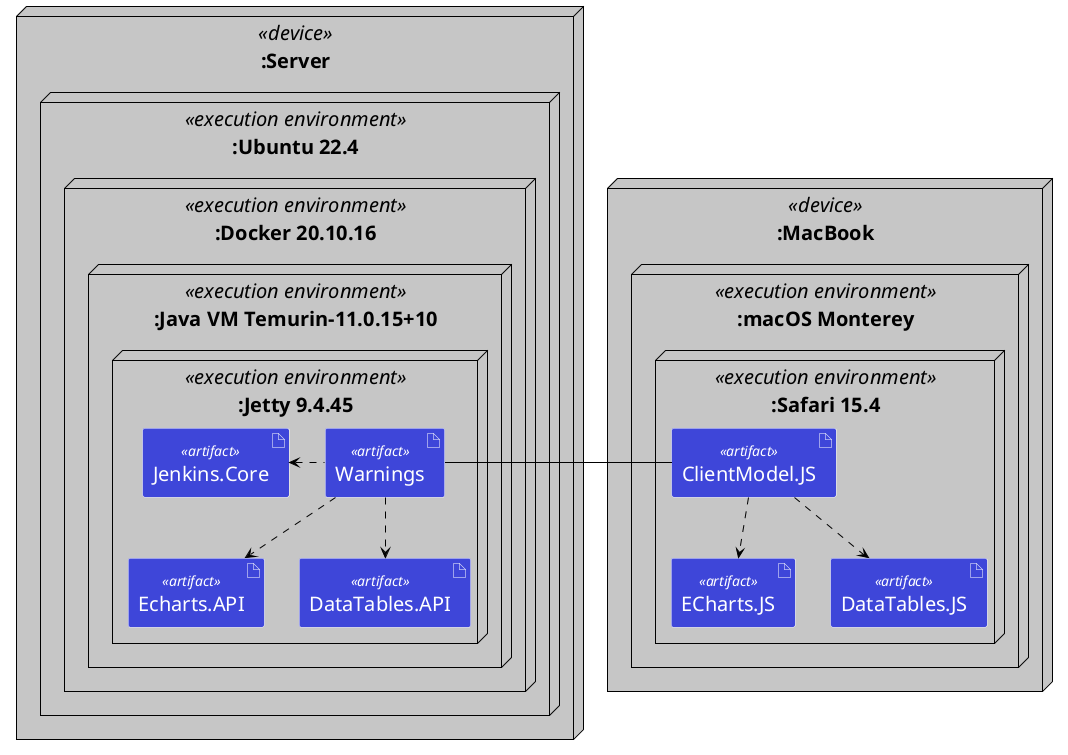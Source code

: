 @startuml

skinparam componentStyle uml2
skinparam FontName Arial Black
skinparam classFontName Arial
skinparam classAttributeIconSize 0
skinparam defaultFontSize 20
skinparam classFontSize 24
skinparam componentStyle uml2
skinparam ArrowColor black

skinparam node {
  BackgroundColor #C6C6C6
  BorderColor #a0a0a0
  BackgroundColor<<Main>> gold
  BorderColor black
}

skinparam artifact {
  BackgroundColor #3E46D9
  StereotypeFontColor #white
  FontColor #white
  BorderColor #a0a0a0
  BackgroundColor<<Main>> gold
  BorderColor #white
  ArrowColor black
  FontName  Arial Unicode MS
  FontSize 20
  StereotypeFontSize 14
}


node ":MacBook" <<device>> {
    node ":macOS Monterey" <<execution environment>>  {
        node ":Safari 15.4" <<execution environment>>  {
            artifact ECharts.JS <<artifact>> as EI
            artifact DataTables.JS <<artifact>> as DI
            artifact ClientModel.JS <<artifact>> as P
        }
    }
}

P ..> EI
P ..> DI

node ":Server" <<device>> {
    node ":Ubuntu 22.4"  <<execution environment>>  {
    node ":Docker 20.10.16"  <<execution environment>>  {
    node ":Java VM Temurin-11.0.15+10"  <<execution environment>>  {
    node ":Jetty 9.4.45" <<execution environment>>  {
        artifact Warnings <<artifact>> as W
        artifact Jenkins.Core <<artifact>> as C
        artifact Echarts.API <<artifact>> as E
        artifact DataTables.API <<artifact>> as D
    }
}

C <. W
W ..> E
W ..> D

W - P : \t\t\t
@enduml
